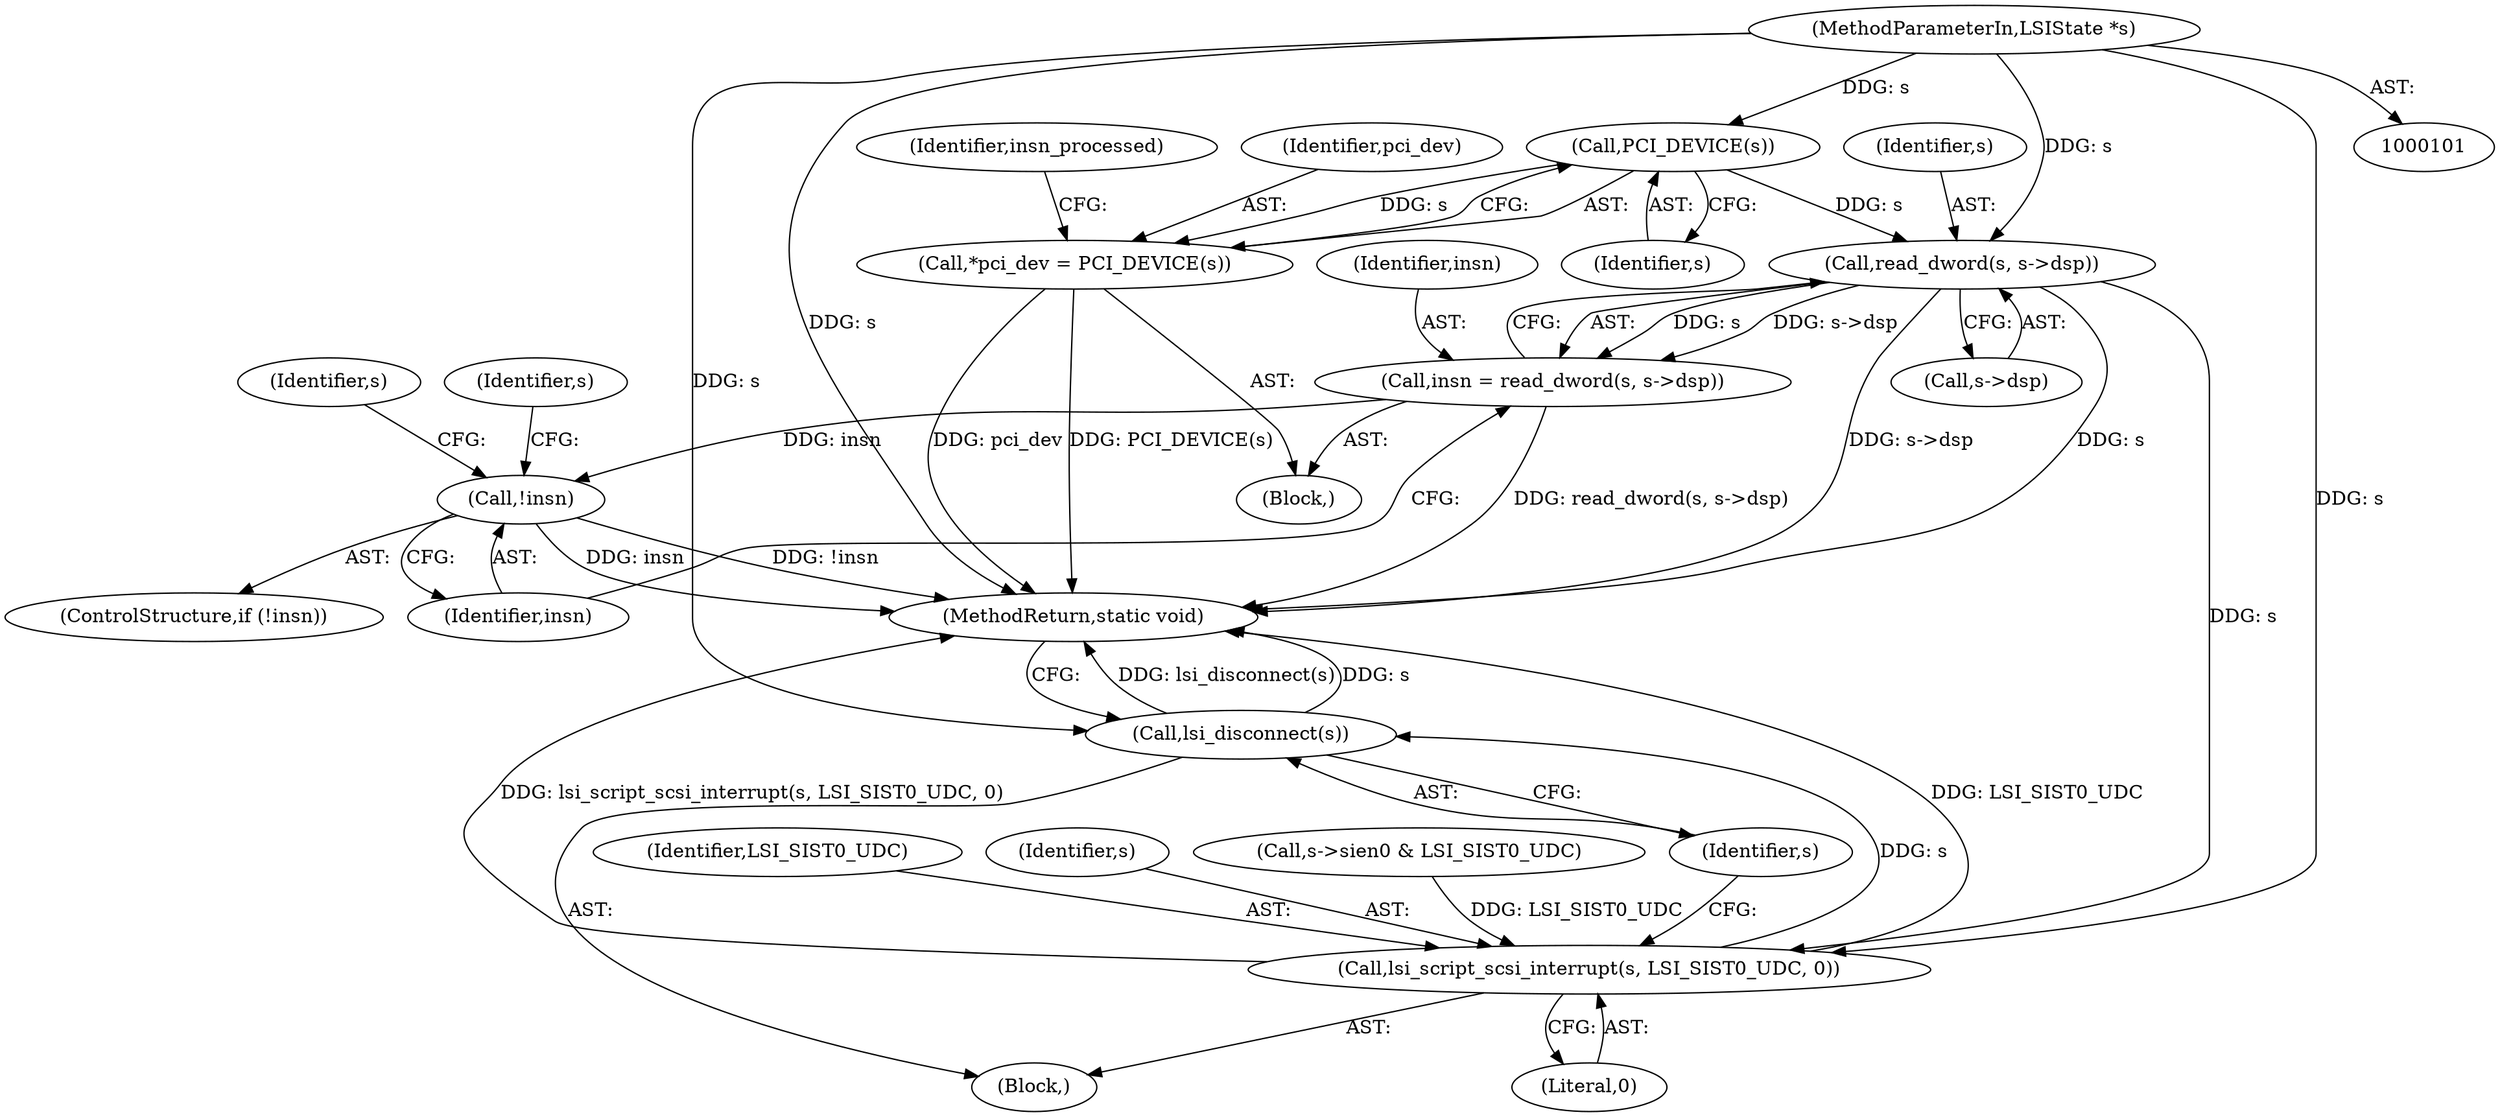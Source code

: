 digraph "0_qemu_de594e47659029316bbf9391efb79da0a1a08e08@pointer" {
"1000102" [label="(MethodParameterIn,LSIState *s)"];
"1000107" [label="(Call,PCI_DEVICE(s))"];
"1000105" [label="(Call,*pci_dev = PCI_DEVICE(s))"];
"1000133" [label="(Call,read_dword(s, s->dsp))"];
"1000131" [label="(Call,insn = read_dword(s, s->dsp))"];
"1000139" [label="(Call,!insn)"];
"1000153" [label="(Call,lsi_script_scsi_interrupt(s, LSI_SIST0_UDC, 0))"];
"1000157" [label="(Call,lsi_disconnect(s))"];
"1000131" [label="(Call,insn = read_dword(s, s->dsp))"];
"1000103" [label="(Block,)"];
"1000141" [label="(Block,)"];
"1000102" [label="(MethodParameterIn,LSIState *s)"];
"1000155" [label="(Identifier,LSI_SIST0_UDC)"];
"1000153" [label="(Call,lsi_script_scsi_interrupt(s, LSI_SIST0_UDC, 0))"];
"1000106" [label="(Identifier,pci_dev)"];
"1000156" [label="(Literal,0)"];
"1000140" [label="(Identifier,insn)"];
"1000115" [label="(Identifier,insn_processed)"];
"1000132" [label="(Identifier,insn)"];
"1000134" [label="(Identifier,s)"];
"1000135" [label="(Call,s->dsp)"];
"1000158" [label="(Identifier,s)"];
"1000154" [label="(Identifier,s)"];
"1000157" [label="(Call,lsi_disconnect(s))"];
"1000105" [label="(Call,*pci_dev = PCI_DEVICE(s))"];
"1000139" [label="(Call,!insn)"];
"1000133" [label="(Call,read_dword(s, s->dsp))"];
"1000144" [label="(Call,s->sien0 & LSI_SIST0_UDC)"];
"1000164" [label="(Identifier,s)"];
"1000180" [label="(MethodReturn,static void)"];
"1000146" [label="(Identifier,s)"];
"1000107" [label="(Call,PCI_DEVICE(s))"];
"1000108" [label="(Identifier,s)"];
"1000138" [label="(ControlStructure,if (!insn))"];
"1000102" -> "1000101"  [label="AST: "];
"1000102" -> "1000180"  [label="DDG: s"];
"1000102" -> "1000107"  [label="DDG: s"];
"1000102" -> "1000133"  [label="DDG: s"];
"1000102" -> "1000153"  [label="DDG: s"];
"1000102" -> "1000157"  [label="DDG: s"];
"1000107" -> "1000105"  [label="AST: "];
"1000107" -> "1000108"  [label="CFG: "];
"1000108" -> "1000107"  [label="AST: "];
"1000105" -> "1000107"  [label="CFG: "];
"1000107" -> "1000105"  [label="DDG: s"];
"1000107" -> "1000133"  [label="DDG: s"];
"1000105" -> "1000103"  [label="AST: "];
"1000106" -> "1000105"  [label="AST: "];
"1000115" -> "1000105"  [label="CFG: "];
"1000105" -> "1000180"  [label="DDG: PCI_DEVICE(s)"];
"1000105" -> "1000180"  [label="DDG: pci_dev"];
"1000133" -> "1000131"  [label="AST: "];
"1000133" -> "1000135"  [label="CFG: "];
"1000134" -> "1000133"  [label="AST: "];
"1000135" -> "1000133"  [label="AST: "];
"1000131" -> "1000133"  [label="CFG: "];
"1000133" -> "1000180"  [label="DDG: s->dsp"];
"1000133" -> "1000180"  [label="DDG: s"];
"1000133" -> "1000131"  [label="DDG: s"];
"1000133" -> "1000131"  [label="DDG: s->dsp"];
"1000133" -> "1000153"  [label="DDG: s"];
"1000131" -> "1000103"  [label="AST: "];
"1000132" -> "1000131"  [label="AST: "];
"1000140" -> "1000131"  [label="CFG: "];
"1000131" -> "1000180"  [label="DDG: read_dword(s, s->dsp)"];
"1000131" -> "1000139"  [label="DDG: insn"];
"1000139" -> "1000138"  [label="AST: "];
"1000139" -> "1000140"  [label="CFG: "];
"1000140" -> "1000139"  [label="AST: "];
"1000146" -> "1000139"  [label="CFG: "];
"1000164" -> "1000139"  [label="CFG: "];
"1000139" -> "1000180"  [label="DDG: !insn"];
"1000139" -> "1000180"  [label="DDG: insn"];
"1000153" -> "1000141"  [label="AST: "];
"1000153" -> "1000156"  [label="CFG: "];
"1000154" -> "1000153"  [label="AST: "];
"1000155" -> "1000153"  [label="AST: "];
"1000156" -> "1000153"  [label="AST: "];
"1000158" -> "1000153"  [label="CFG: "];
"1000153" -> "1000180"  [label="DDG: LSI_SIST0_UDC"];
"1000153" -> "1000180"  [label="DDG: lsi_script_scsi_interrupt(s, LSI_SIST0_UDC, 0)"];
"1000144" -> "1000153"  [label="DDG: LSI_SIST0_UDC"];
"1000153" -> "1000157"  [label="DDG: s"];
"1000157" -> "1000141"  [label="AST: "];
"1000157" -> "1000158"  [label="CFG: "];
"1000158" -> "1000157"  [label="AST: "];
"1000180" -> "1000157"  [label="CFG: "];
"1000157" -> "1000180"  [label="DDG: lsi_disconnect(s)"];
"1000157" -> "1000180"  [label="DDG: s"];
}
